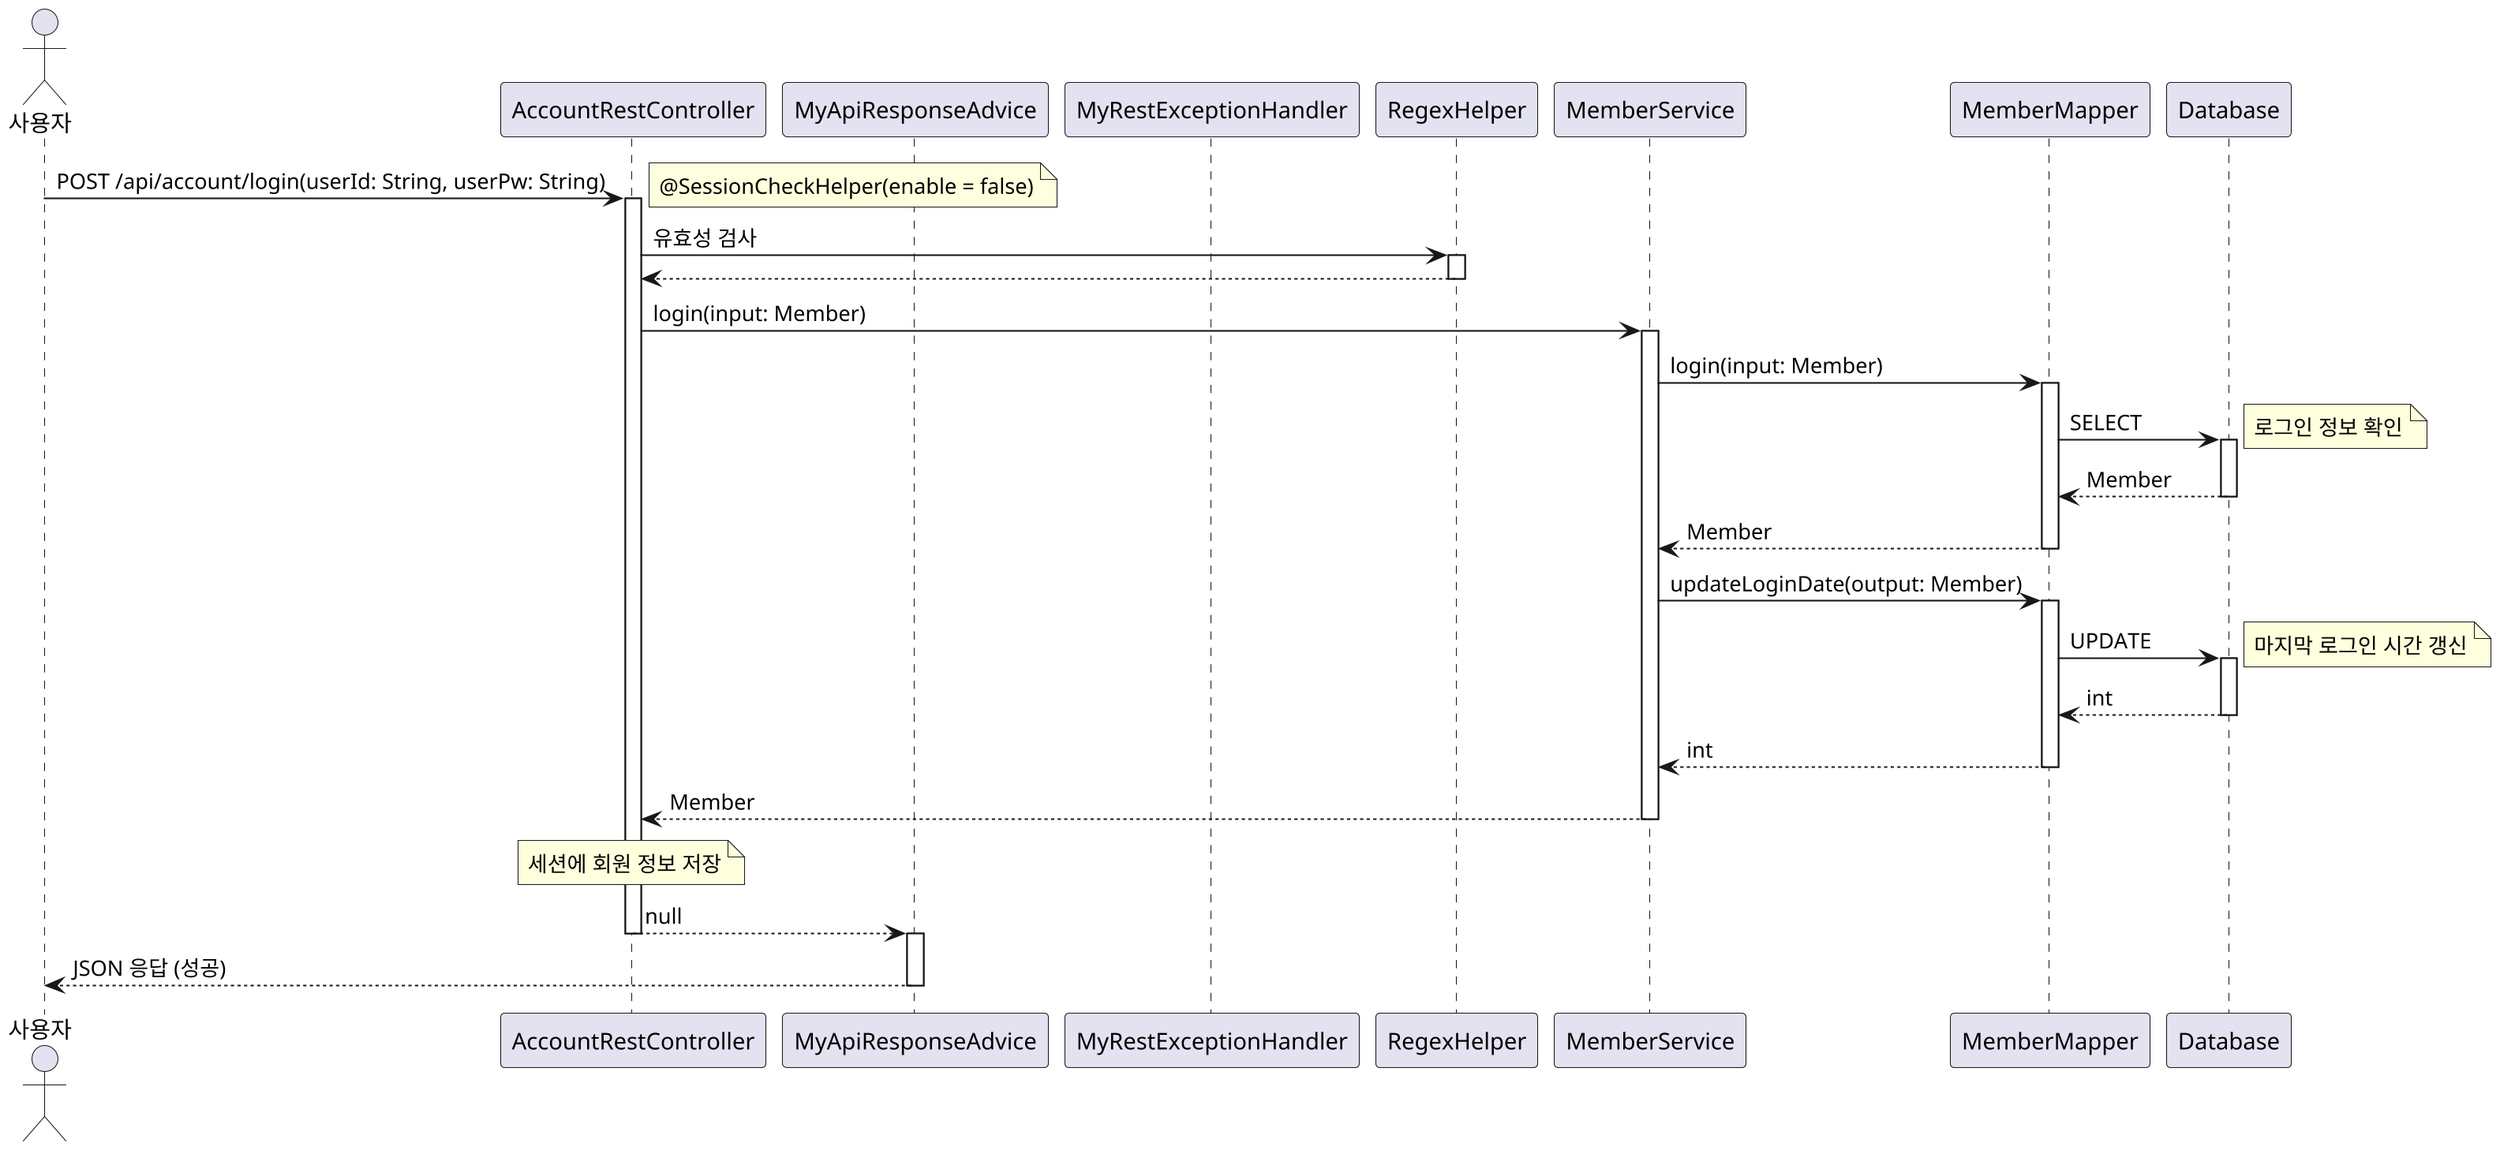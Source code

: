 @startuml
skinparam dpi 200

actor Actor as "사용자"
participant AccountRestController
participant MyApiResponseAdvice
participant MyRestExceptionHandler
participant RegexHelper
participant MemberService
participant MemberMapper
participant Database

Actor -> AccountRestController: POST /api/account/login(userId: String, userPw: String)
activate AccountRestController
note right: @SessionCheckHelper(enable = false)

AccountRestController -> RegexHelper: 유효성 검사
activate RegexHelper
RegexHelper --> AccountRestController
deactivate RegexHelper

AccountRestController -> MemberService: login(input: Member)
activate MemberService
MemberService -> MemberMapper: login(input: Member)
activate MemberMapper
MemberMapper -> Database: SELECT
activate Database
note right: 로그인 정보 확인
Database --> MemberMapper: Member
deactivate Database
MemberMapper --> MemberService: Member
deactivate MemberMapper

MemberService -> MemberMapper: updateLoginDate(output: Member)
activate MemberMapper
MemberMapper -> Database: UPDATE
activate Database
note right: 마지막 로그인 시간 갱신
Database --> MemberMapper: int
deactivate Database
MemberMapper --> MemberService: int
deactivate MemberMapper
MemberService --> AccountRestController: Member
deactivate MemberService

note over AccountRestController: 세션에 회원 정보 저장

AccountRestController --> MyApiResponseAdvice: null
deactivate AccountRestController
activate MyApiResponseAdvice
MyApiResponseAdvice --> Actor: JSON 응답 (성공)
deactivate MyApiResponseAdvice

@enduml
